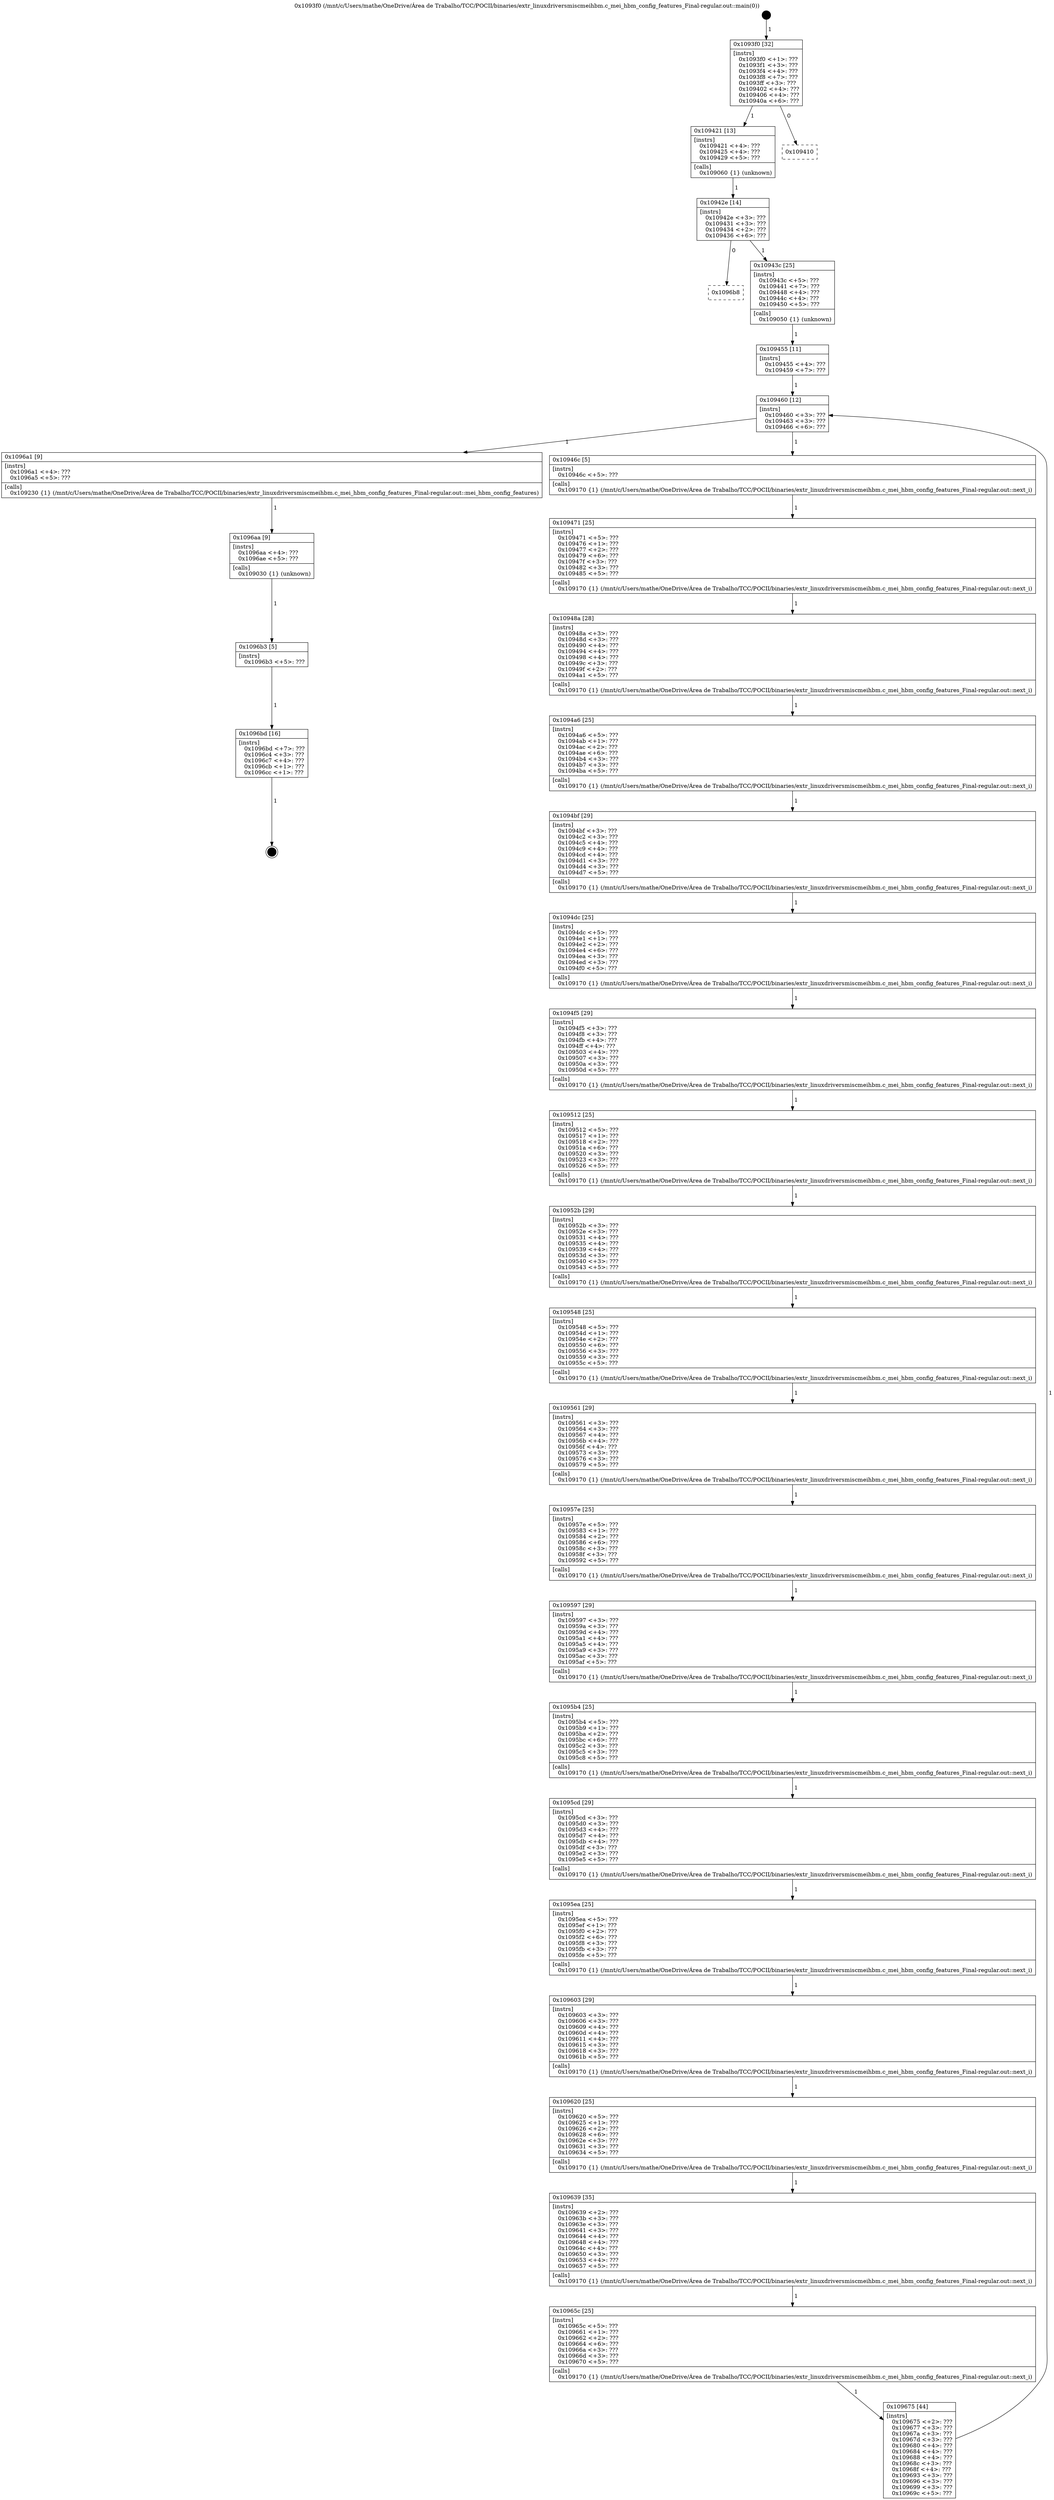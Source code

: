 digraph "0x1093f0" {
  label = "0x1093f0 (/mnt/c/Users/mathe/OneDrive/Área de Trabalho/TCC/POCII/binaries/extr_linuxdriversmiscmeihbm.c_mei_hbm_config_features_Final-regular.out::main(0))"
  labelloc = "t"
  node[shape=record]

  Entry [label="",width=0.3,height=0.3,shape=circle,fillcolor=black,style=filled]
  "0x1093f0" [label="{
     0x1093f0 [32]\l
     | [instrs]\l
     &nbsp;&nbsp;0x1093f0 \<+1\>: ???\l
     &nbsp;&nbsp;0x1093f1 \<+3\>: ???\l
     &nbsp;&nbsp;0x1093f4 \<+4\>: ???\l
     &nbsp;&nbsp;0x1093f8 \<+7\>: ???\l
     &nbsp;&nbsp;0x1093ff \<+3\>: ???\l
     &nbsp;&nbsp;0x109402 \<+4\>: ???\l
     &nbsp;&nbsp;0x109406 \<+4\>: ???\l
     &nbsp;&nbsp;0x10940a \<+6\>: ???\l
  }"]
  "0x109421" [label="{
     0x109421 [13]\l
     | [instrs]\l
     &nbsp;&nbsp;0x109421 \<+4\>: ???\l
     &nbsp;&nbsp;0x109425 \<+4\>: ???\l
     &nbsp;&nbsp;0x109429 \<+5\>: ???\l
     | [calls]\l
     &nbsp;&nbsp;0x109060 \{1\} (unknown)\l
  }"]
  "0x109410" [label="{
     0x109410\l
  }", style=dashed]
  "0x10942e" [label="{
     0x10942e [14]\l
     | [instrs]\l
     &nbsp;&nbsp;0x10942e \<+3\>: ???\l
     &nbsp;&nbsp;0x109431 \<+3\>: ???\l
     &nbsp;&nbsp;0x109434 \<+2\>: ???\l
     &nbsp;&nbsp;0x109436 \<+6\>: ???\l
  }"]
  "0x1096b8" [label="{
     0x1096b8\l
  }", style=dashed]
  "0x10943c" [label="{
     0x10943c [25]\l
     | [instrs]\l
     &nbsp;&nbsp;0x10943c \<+5\>: ???\l
     &nbsp;&nbsp;0x109441 \<+7\>: ???\l
     &nbsp;&nbsp;0x109448 \<+4\>: ???\l
     &nbsp;&nbsp;0x10944c \<+4\>: ???\l
     &nbsp;&nbsp;0x109450 \<+5\>: ???\l
     | [calls]\l
     &nbsp;&nbsp;0x109050 \{1\} (unknown)\l
  }"]
  Exit [label="",width=0.3,height=0.3,shape=circle,fillcolor=black,style=filled,peripheries=2]
  "0x109460" [label="{
     0x109460 [12]\l
     | [instrs]\l
     &nbsp;&nbsp;0x109460 \<+3\>: ???\l
     &nbsp;&nbsp;0x109463 \<+3\>: ???\l
     &nbsp;&nbsp;0x109466 \<+6\>: ???\l
  }"]
  "0x1096a1" [label="{
     0x1096a1 [9]\l
     | [instrs]\l
     &nbsp;&nbsp;0x1096a1 \<+4\>: ???\l
     &nbsp;&nbsp;0x1096a5 \<+5\>: ???\l
     | [calls]\l
     &nbsp;&nbsp;0x109230 \{1\} (/mnt/c/Users/mathe/OneDrive/Área de Trabalho/TCC/POCII/binaries/extr_linuxdriversmiscmeihbm.c_mei_hbm_config_features_Final-regular.out::mei_hbm_config_features)\l
  }"]
  "0x10946c" [label="{
     0x10946c [5]\l
     | [instrs]\l
     &nbsp;&nbsp;0x10946c \<+5\>: ???\l
     | [calls]\l
     &nbsp;&nbsp;0x109170 \{1\} (/mnt/c/Users/mathe/OneDrive/Área de Trabalho/TCC/POCII/binaries/extr_linuxdriversmiscmeihbm.c_mei_hbm_config_features_Final-regular.out::next_i)\l
  }"]
  "0x109471" [label="{
     0x109471 [25]\l
     | [instrs]\l
     &nbsp;&nbsp;0x109471 \<+5\>: ???\l
     &nbsp;&nbsp;0x109476 \<+1\>: ???\l
     &nbsp;&nbsp;0x109477 \<+2\>: ???\l
     &nbsp;&nbsp;0x109479 \<+6\>: ???\l
     &nbsp;&nbsp;0x10947f \<+3\>: ???\l
     &nbsp;&nbsp;0x109482 \<+3\>: ???\l
     &nbsp;&nbsp;0x109485 \<+5\>: ???\l
     | [calls]\l
     &nbsp;&nbsp;0x109170 \{1\} (/mnt/c/Users/mathe/OneDrive/Área de Trabalho/TCC/POCII/binaries/extr_linuxdriversmiscmeihbm.c_mei_hbm_config_features_Final-regular.out::next_i)\l
  }"]
  "0x10948a" [label="{
     0x10948a [28]\l
     | [instrs]\l
     &nbsp;&nbsp;0x10948a \<+3\>: ???\l
     &nbsp;&nbsp;0x10948d \<+3\>: ???\l
     &nbsp;&nbsp;0x109490 \<+4\>: ???\l
     &nbsp;&nbsp;0x109494 \<+4\>: ???\l
     &nbsp;&nbsp;0x109498 \<+4\>: ???\l
     &nbsp;&nbsp;0x10949c \<+3\>: ???\l
     &nbsp;&nbsp;0x10949f \<+2\>: ???\l
     &nbsp;&nbsp;0x1094a1 \<+5\>: ???\l
     | [calls]\l
     &nbsp;&nbsp;0x109170 \{1\} (/mnt/c/Users/mathe/OneDrive/Área de Trabalho/TCC/POCII/binaries/extr_linuxdriversmiscmeihbm.c_mei_hbm_config_features_Final-regular.out::next_i)\l
  }"]
  "0x1094a6" [label="{
     0x1094a6 [25]\l
     | [instrs]\l
     &nbsp;&nbsp;0x1094a6 \<+5\>: ???\l
     &nbsp;&nbsp;0x1094ab \<+1\>: ???\l
     &nbsp;&nbsp;0x1094ac \<+2\>: ???\l
     &nbsp;&nbsp;0x1094ae \<+6\>: ???\l
     &nbsp;&nbsp;0x1094b4 \<+3\>: ???\l
     &nbsp;&nbsp;0x1094b7 \<+3\>: ???\l
     &nbsp;&nbsp;0x1094ba \<+5\>: ???\l
     | [calls]\l
     &nbsp;&nbsp;0x109170 \{1\} (/mnt/c/Users/mathe/OneDrive/Área de Trabalho/TCC/POCII/binaries/extr_linuxdriversmiscmeihbm.c_mei_hbm_config_features_Final-regular.out::next_i)\l
  }"]
  "0x1094bf" [label="{
     0x1094bf [29]\l
     | [instrs]\l
     &nbsp;&nbsp;0x1094bf \<+3\>: ???\l
     &nbsp;&nbsp;0x1094c2 \<+3\>: ???\l
     &nbsp;&nbsp;0x1094c5 \<+4\>: ???\l
     &nbsp;&nbsp;0x1094c9 \<+4\>: ???\l
     &nbsp;&nbsp;0x1094cd \<+4\>: ???\l
     &nbsp;&nbsp;0x1094d1 \<+3\>: ???\l
     &nbsp;&nbsp;0x1094d4 \<+3\>: ???\l
     &nbsp;&nbsp;0x1094d7 \<+5\>: ???\l
     | [calls]\l
     &nbsp;&nbsp;0x109170 \{1\} (/mnt/c/Users/mathe/OneDrive/Área de Trabalho/TCC/POCII/binaries/extr_linuxdriversmiscmeihbm.c_mei_hbm_config_features_Final-regular.out::next_i)\l
  }"]
  "0x1094dc" [label="{
     0x1094dc [25]\l
     | [instrs]\l
     &nbsp;&nbsp;0x1094dc \<+5\>: ???\l
     &nbsp;&nbsp;0x1094e1 \<+1\>: ???\l
     &nbsp;&nbsp;0x1094e2 \<+2\>: ???\l
     &nbsp;&nbsp;0x1094e4 \<+6\>: ???\l
     &nbsp;&nbsp;0x1094ea \<+3\>: ???\l
     &nbsp;&nbsp;0x1094ed \<+3\>: ???\l
     &nbsp;&nbsp;0x1094f0 \<+5\>: ???\l
     | [calls]\l
     &nbsp;&nbsp;0x109170 \{1\} (/mnt/c/Users/mathe/OneDrive/Área de Trabalho/TCC/POCII/binaries/extr_linuxdriversmiscmeihbm.c_mei_hbm_config_features_Final-regular.out::next_i)\l
  }"]
  "0x1094f5" [label="{
     0x1094f5 [29]\l
     | [instrs]\l
     &nbsp;&nbsp;0x1094f5 \<+3\>: ???\l
     &nbsp;&nbsp;0x1094f8 \<+3\>: ???\l
     &nbsp;&nbsp;0x1094fb \<+4\>: ???\l
     &nbsp;&nbsp;0x1094ff \<+4\>: ???\l
     &nbsp;&nbsp;0x109503 \<+4\>: ???\l
     &nbsp;&nbsp;0x109507 \<+3\>: ???\l
     &nbsp;&nbsp;0x10950a \<+3\>: ???\l
     &nbsp;&nbsp;0x10950d \<+5\>: ???\l
     | [calls]\l
     &nbsp;&nbsp;0x109170 \{1\} (/mnt/c/Users/mathe/OneDrive/Área de Trabalho/TCC/POCII/binaries/extr_linuxdriversmiscmeihbm.c_mei_hbm_config_features_Final-regular.out::next_i)\l
  }"]
  "0x109512" [label="{
     0x109512 [25]\l
     | [instrs]\l
     &nbsp;&nbsp;0x109512 \<+5\>: ???\l
     &nbsp;&nbsp;0x109517 \<+1\>: ???\l
     &nbsp;&nbsp;0x109518 \<+2\>: ???\l
     &nbsp;&nbsp;0x10951a \<+6\>: ???\l
     &nbsp;&nbsp;0x109520 \<+3\>: ???\l
     &nbsp;&nbsp;0x109523 \<+3\>: ???\l
     &nbsp;&nbsp;0x109526 \<+5\>: ???\l
     | [calls]\l
     &nbsp;&nbsp;0x109170 \{1\} (/mnt/c/Users/mathe/OneDrive/Área de Trabalho/TCC/POCII/binaries/extr_linuxdriversmiscmeihbm.c_mei_hbm_config_features_Final-regular.out::next_i)\l
  }"]
  "0x10952b" [label="{
     0x10952b [29]\l
     | [instrs]\l
     &nbsp;&nbsp;0x10952b \<+3\>: ???\l
     &nbsp;&nbsp;0x10952e \<+3\>: ???\l
     &nbsp;&nbsp;0x109531 \<+4\>: ???\l
     &nbsp;&nbsp;0x109535 \<+4\>: ???\l
     &nbsp;&nbsp;0x109539 \<+4\>: ???\l
     &nbsp;&nbsp;0x10953d \<+3\>: ???\l
     &nbsp;&nbsp;0x109540 \<+3\>: ???\l
     &nbsp;&nbsp;0x109543 \<+5\>: ???\l
     | [calls]\l
     &nbsp;&nbsp;0x109170 \{1\} (/mnt/c/Users/mathe/OneDrive/Área de Trabalho/TCC/POCII/binaries/extr_linuxdriversmiscmeihbm.c_mei_hbm_config_features_Final-regular.out::next_i)\l
  }"]
  "0x109548" [label="{
     0x109548 [25]\l
     | [instrs]\l
     &nbsp;&nbsp;0x109548 \<+5\>: ???\l
     &nbsp;&nbsp;0x10954d \<+1\>: ???\l
     &nbsp;&nbsp;0x10954e \<+2\>: ???\l
     &nbsp;&nbsp;0x109550 \<+6\>: ???\l
     &nbsp;&nbsp;0x109556 \<+3\>: ???\l
     &nbsp;&nbsp;0x109559 \<+3\>: ???\l
     &nbsp;&nbsp;0x10955c \<+5\>: ???\l
     | [calls]\l
     &nbsp;&nbsp;0x109170 \{1\} (/mnt/c/Users/mathe/OneDrive/Área de Trabalho/TCC/POCII/binaries/extr_linuxdriversmiscmeihbm.c_mei_hbm_config_features_Final-regular.out::next_i)\l
  }"]
  "0x109561" [label="{
     0x109561 [29]\l
     | [instrs]\l
     &nbsp;&nbsp;0x109561 \<+3\>: ???\l
     &nbsp;&nbsp;0x109564 \<+3\>: ???\l
     &nbsp;&nbsp;0x109567 \<+4\>: ???\l
     &nbsp;&nbsp;0x10956b \<+4\>: ???\l
     &nbsp;&nbsp;0x10956f \<+4\>: ???\l
     &nbsp;&nbsp;0x109573 \<+3\>: ???\l
     &nbsp;&nbsp;0x109576 \<+3\>: ???\l
     &nbsp;&nbsp;0x109579 \<+5\>: ???\l
     | [calls]\l
     &nbsp;&nbsp;0x109170 \{1\} (/mnt/c/Users/mathe/OneDrive/Área de Trabalho/TCC/POCII/binaries/extr_linuxdriversmiscmeihbm.c_mei_hbm_config_features_Final-regular.out::next_i)\l
  }"]
  "0x10957e" [label="{
     0x10957e [25]\l
     | [instrs]\l
     &nbsp;&nbsp;0x10957e \<+5\>: ???\l
     &nbsp;&nbsp;0x109583 \<+1\>: ???\l
     &nbsp;&nbsp;0x109584 \<+2\>: ???\l
     &nbsp;&nbsp;0x109586 \<+6\>: ???\l
     &nbsp;&nbsp;0x10958c \<+3\>: ???\l
     &nbsp;&nbsp;0x10958f \<+3\>: ???\l
     &nbsp;&nbsp;0x109592 \<+5\>: ???\l
     | [calls]\l
     &nbsp;&nbsp;0x109170 \{1\} (/mnt/c/Users/mathe/OneDrive/Área de Trabalho/TCC/POCII/binaries/extr_linuxdriversmiscmeihbm.c_mei_hbm_config_features_Final-regular.out::next_i)\l
  }"]
  "0x109597" [label="{
     0x109597 [29]\l
     | [instrs]\l
     &nbsp;&nbsp;0x109597 \<+3\>: ???\l
     &nbsp;&nbsp;0x10959a \<+3\>: ???\l
     &nbsp;&nbsp;0x10959d \<+4\>: ???\l
     &nbsp;&nbsp;0x1095a1 \<+4\>: ???\l
     &nbsp;&nbsp;0x1095a5 \<+4\>: ???\l
     &nbsp;&nbsp;0x1095a9 \<+3\>: ???\l
     &nbsp;&nbsp;0x1095ac \<+3\>: ???\l
     &nbsp;&nbsp;0x1095af \<+5\>: ???\l
     | [calls]\l
     &nbsp;&nbsp;0x109170 \{1\} (/mnt/c/Users/mathe/OneDrive/Área de Trabalho/TCC/POCII/binaries/extr_linuxdriversmiscmeihbm.c_mei_hbm_config_features_Final-regular.out::next_i)\l
  }"]
  "0x1095b4" [label="{
     0x1095b4 [25]\l
     | [instrs]\l
     &nbsp;&nbsp;0x1095b4 \<+5\>: ???\l
     &nbsp;&nbsp;0x1095b9 \<+1\>: ???\l
     &nbsp;&nbsp;0x1095ba \<+2\>: ???\l
     &nbsp;&nbsp;0x1095bc \<+6\>: ???\l
     &nbsp;&nbsp;0x1095c2 \<+3\>: ???\l
     &nbsp;&nbsp;0x1095c5 \<+3\>: ???\l
     &nbsp;&nbsp;0x1095c8 \<+5\>: ???\l
     | [calls]\l
     &nbsp;&nbsp;0x109170 \{1\} (/mnt/c/Users/mathe/OneDrive/Área de Trabalho/TCC/POCII/binaries/extr_linuxdriversmiscmeihbm.c_mei_hbm_config_features_Final-regular.out::next_i)\l
  }"]
  "0x1095cd" [label="{
     0x1095cd [29]\l
     | [instrs]\l
     &nbsp;&nbsp;0x1095cd \<+3\>: ???\l
     &nbsp;&nbsp;0x1095d0 \<+3\>: ???\l
     &nbsp;&nbsp;0x1095d3 \<+4\>: ???\l
     &nbsp;&nbsp;0x1095d7 \<+4\>: ???\l
     &nbsp;&nbsp;0x1095db \<+4\>: ???\l
     &nbsp;&nbsp;0x1095df \<+3\>: ???\l
     &nbsp;&nbsp;0x1095e2 \<+3\>: ???\l
     &nbsp;&nbsp;0x1095e5 \<+5\>: ???\l
     | [calls]\l
     &nbsp;&nbsp;0x109170 \{1\} (/mnt/c/Users/mathe/OneDrive/Área de Trabalho/TCC/POCII/binaries/extr_linuxdriversmiscmeihbm.c_mei_hbm_config_features_Final-regular.out::next_i)\l
  }"]
  "0x1095ea" [label="{
     0x1095ea [25]\l
     | [instrs]\l
     &nbsp;&nbsp;0x1095ea \<+5\>: ???\l
     &nbsp;&nbsp;0x1095ef \<+1\>: ???\l
     &nbsp;&nbsp;0x1095f0 \<+2\>: ???\l
     &nbsp;&nbsp;0x1095f2 \<+6\>: ???\l
     &nbsp;&nbsp;0x1095f8 \<+3\>: ???\l
     &nbsp;&nbsp;0x1095fb \<+3\>: ???\l
     &nbsp;&nbsp;0x1095fe \<+5\>: ???\l
     | [calls]\l
     &nbsp;&nbsp;0x109170 \{1\} (/mnt/c/Users/mathe/OneDrive/Área de Trabalho/TCC/POCII/binaries/extr_linuxdriversmiscmeihbm.c_mei_hbm_config_features_Final-regular.out::next_i)\l
  }"]
  "0x109603" [label="{
     0x109603 [29]\l
     | [instrs]\l
     &nbsp;&nbsp;0x109603 \<+3\>: ???\l
     &nbsp;&nbsp;0x109606 \<+3\>: ???\l
     &nbsp;&nbsp;0x109609 \<+4\>: ???\l
     &nbsp;&nbsp;0x10960d \<+4\>: ???\l
     &nbsp;&nbsp;0x109611 \<+4\>: ???\l
     &nbsp;&nbsp;0x109615 \<+3\>: ???\l
     &nbsp;&nbsp;0x109618 \<+3\>: ???\l
     &nbsp;&nbsp;0x10961b \<+5\>: ???\l
     | [calls]\l
     &nbsp;&nbsp;0x109170 \{1\} (/mnt/c/Users/mathe/OneDrive/Área de Trabalho/TCC/POCII/binaries/extr_linuxdriversmiscmeihbm.c_mei_hbm_config_features_Final-regular.out::next_i)\l
  }"]
  "0x109620" [label="{
     0x109620 [25]\l
     | [instrs]\l
     &nbsp;&nbsp;0x109620 \<+5\>: ???\l
     &nbsp;&nbsp;0x109625 \<+1\>: ???\l
     &nbsp;&nbsp;0x109626 \<+2\>: ???\l
     &nbsp;&nbsp;0x109628 \<+6\>: ???\l
     &nbsp;&nbsp;0x10962e \<+3\>: ???\l
     &nbsp;&nbsp;0x109631 \<+3\>: ???\l
     &nbsp;&nbsp;0x109634 \<+5\>: ???\l
     | [calls]\l
     &nbsp;&nbsp;0x109170 \{1\} (/mnt/c/Users/mathe/OneDrive/Área de Trabalho/TCC/POCII/binaries/extr_linuxdriversmiscmeihbm.c_mei_hbm_config_features_Final-regular.out::next_i)\l
  }"]
  "0x109639" [label="{
     0x109639 [35]\l
     | [instrs]\l
     &nbsp;&nbsp;0x109639 \<+2\>: ???\l
     &nbsp;&nbsp;0x10963b \<+3\>: ???\l
     &nbsp;&nbsp;0x10963e \<+3\>: ???\l
     &nbsp;&nbsp;0x109641 \<+3\>: ???\l
     &nbsp;&nbsp;0x109644 \<+4\>: ???\l
     &nbsp;&nbsp;0x109648 \<+4\>: ???\l
     &nbsp;&nbsp;0x10964c \<+4\>: ???\l
     &nbsp;&nbsp;0x109650 \<+3\>: ???\l
     &nbsp;&nbsp;0x109653 \<+4\>: ???\l
     &nbsp;&nbsp;0x109657 \<+5\>: ???\l
     | [calls]\l
     &nbsp;&nbsp;0x109170 \{1\} (/mnt/c/Users/mathe/OneDrive/Área de Trabalho/TCC/POCII/binaries/extr_linuxdriversmiscmeihbm.c_mei_hbm_config_features_Final-regular.out::next_i)\l
  }"]
  "0x10965c" [label="{
     0x10965c [25]\l
     | [instrs]\l
     &nbsp;&nbsp;0x10965c \<+5\>: ???\l
     &nbsp;&nbsp;0x109661 \<+1\>: ???\l
     &nbsp;&nbsp;0x109662 \<+2\>: ???\l
     &nbsp;&nbsp;0x109664 \<+6\>: ???\l
     &nbsp;&nbsp;0x10966a \<+3\>: ???\l
     &nbsp;&nbsp;0x10966d \<+3\>: ???\l
     &nbsp;&nbsp;0x109670 \<+5\>: ???\l
     | [calls]\l
     &nbsp;&nbsp;0x109170 \{1\} (/mnt/c/Users/mathe/OneDrive/Área de Trabalho/TCC/POCII/binaries/extr_linuxdriversmiscmeihbm.c_mei_hbm_config_features_Final-regular.out::next_i)\l
  }"]
  "0x109675" [label="{
     0x109675 [44]\l
     | [instrs]\l
     &nbsp;&nbsp;0x109675 \<+2\>: ???\l
     &nbsp;&nbsp;0x109677 \<+3\>: ???\l
     &nbsp;&nbsp;0x10967a \<+3\>: ???\l
     &nbsp;&nbsp;0x10967d \<+3\>: ???\l
     &nbsp;&nbsp;0x109680 \<+4\>: ???\l
     &nbsp;&nbsp;0x109684 \<+4\>: ???\l
     &nbsp;&nbsp;0x109688 \<+4\>: ???\l
     &nbsp;&nbsp;0x10968c \<+3\>: ???\l
     &nbsp;&nbsp;0x10968f \<+4\>: ???\l
     &nbsp;&nbsp;0x109693 \<+3\>: ???\l
     &nbsp;&nbsp;0x109696 \<+3\>: ???\l
     &nbsp;&nbsp;0x109699 \<+3\>: ???\l
     &nbsp;&nbsp;0x10969c \<+5\>: ???\l
  }"]
  "0x109455" [label="{
     0x109455 [11]\l
     | [instrs]\l
     &nbsp;&nbsp;0x109455 \<+4\>: ???\l
     &nbsp;&nbsp;0x109459 \<+7\>: ???\l
  }"]
  "0x1096aa" [label="{
     0x1096aa [9]\l
     | [instrs]\l
     &nbsp;&nbsp;0x1096aa \<+4\>: ???\l
     &nbsp;&nbsp;0x1096ae \<+5\>: ???\l
     | [calls]\l
     &nbsp;&nbsp;0x109030 \{1\} (unknown)\l
  }"]
  "0x1096b3" [label="{
     0x1096b3 [5]\l
     | [instrs]\l
     &nbsp;&nbsp;0x1096b3 \<+5\>: ???\l
  }"]
  "0x1096bd" [label="{
     0x1096bd [16]\l
     | [instrs]\l
     &nbsp;&nbsp;0x1096bd \<+7\>: ???\l
     &nbsp;&nbsp;0x1096c4 \<+3\>: ???\l
     &nbsp;&nbsp;0x1096c7 \<+4\>: ???\l
     &nbsp;&nbsp;0x1096cb \<+1\>: ???\l
     &nbsp;&nbsp;0x1096cc \<+1\>: ???\l
  }"]
  Entry -> "0x1093f0" [label=" 1"]
  "0x1093f0" -> "0x109421" [label=" 1"]
  "0x1093f0" -> "0x109410" [label=" 0"]
  "0x109421" -> "0x10942e" [label=" 1"]
  "0x10942e" -> "0x1096b8" [label=" 0"]
  "0x10942e" -> "0x10943c" [label=" 1"]
  "0x1096bd" -> Exit [label=" 1"]
  "0x10943c" -> "0x109455" [label=" 1"]
  "0x109460" -> "0x1096a1" [label=" 1"]
  "0x109460" -> "0x10946c" [label=" 1"]
  "0x10946c" -> "0x109471" [label=" 1"]
  "0x109471" -> "0x10948a" [label=" 1"]
  "0x10948a" -> "0x1094a6" [label=" 1"]
  "0x1094a6" -> "0x1094bf" [label=" 1"]
  "0x1094bf" -> "0x1094dc" [label=" 1"]
  "0x1094dc" -> "0x1094f5" [label=" 1"]
  "0x1094f5" -> "0x109512" [label=" 1"]
  "0x109512" -> "0x10952b" [label=" 1"]
  "0x10952b" -> "0x109548" [label=" 1"]
  "0x109548" -> "0x109561" [label=" 1"]
  "0x109561" -> "0x10957e" [label=" 1"]
  "0x10957e" -> "0x109597" [label=" 1"]
  "0x109597" -> "0x1095b4" [label=" 1"]
  "0x1095b4" -> "0x1095cd" [label=" 1"]
  "0x1095cd" -> "0x1095ea" [label=" 1"]
  "0x1095ea" -> "0x109603" [label=" 1"]
  "0x109603" -> "0x109620" [label=" 1"]
  "0x109620" -> "0x109639" [label=" 1"]
  "0x109639" -> "0x10965c" [label=" 1"]
  "0x10965c" -> "0x109675" [label=" 1"]
  "0x109455" -> "0x109460" [label=" 1"]
  "0x109675" -> "0x109460" [label=" 1"]
  "0x1096a1" -> "0x1096aa" [label=" 1"]
  "0x1096aa" -> "0x1096b3" [label=" 1"]
  "0x1096b3" -> "0x1096bd" [label=" 1"]
}
